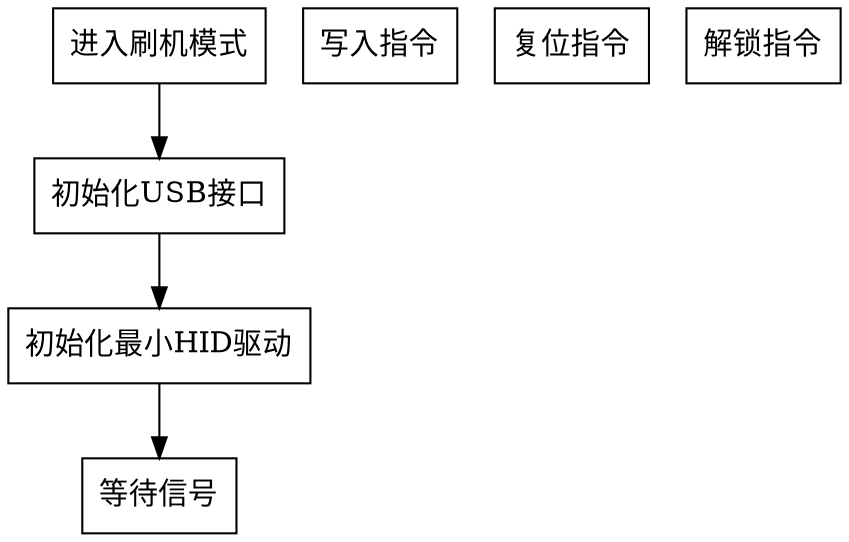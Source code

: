 digraph {
    node [shape="box"];

    进入刷机模式
    初始化USB接口
    初始化最小HID驱动
    
    等待信号

    进入刷机模式 -> 初始化USB接口 -> 初始化最小HID驱动 -> 等待信号

    写入指令
    复位指令
    解锁指令
}
